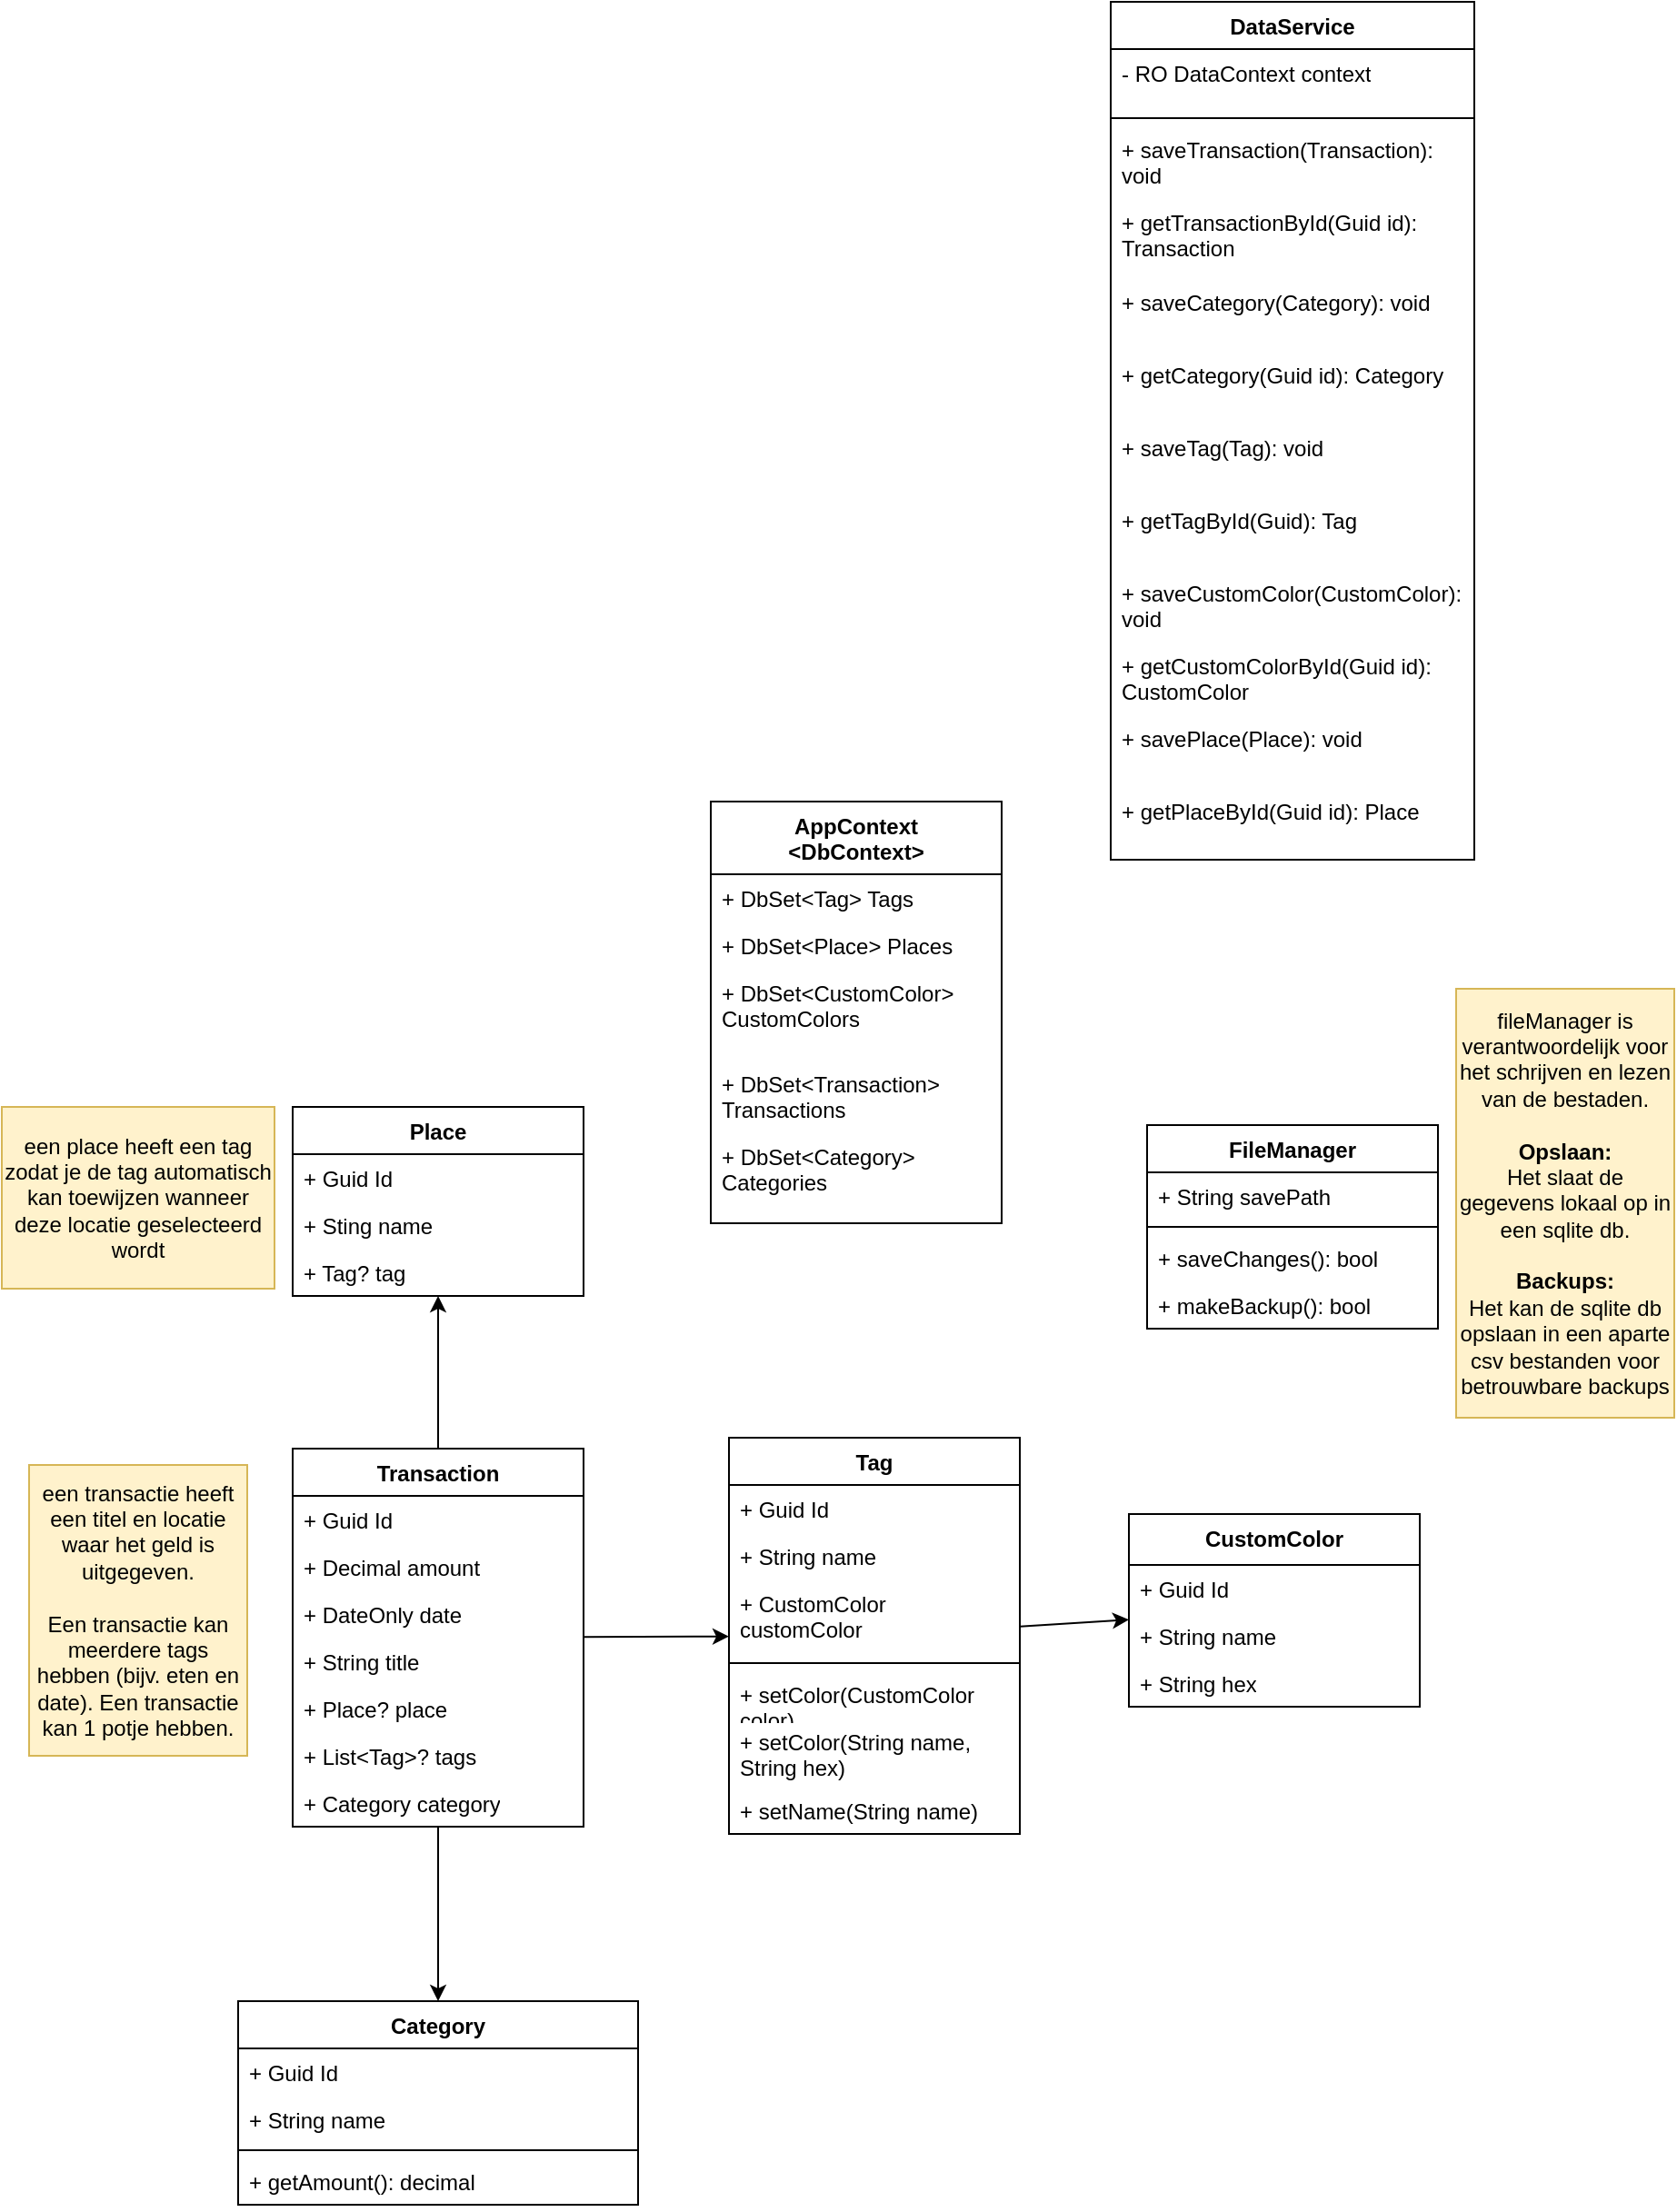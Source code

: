 <mxfile version="26.0.4">
  <diagram name="Pagina-1" id="6q9Ct5GJYTRPfvLkY-PJ">
    <mxGraphModel dx="1242" dy="1914" grid="1" gridSize="10" guides="1" tooltips="1" connect="1" arrows="1" fold="1" page="1" pageScale="1" pageWidth="827" pageHeight="1169" math="0" shadow="0">
      <root>
        <mxCell id="0" />
        <mxCell id="1" parent="0" />
        <mxCell id="L_b7BaTxaajNw3vjl_Nh-1" value="Category" style="swimlane;fontStyle=1;align=center;verticalAlign=top;childLayout=stackLayout;horizontal=1;startSize=26;horizontalStack=0;resizeParent=1;resizeParentMax=0;resizeLast=0;collapsible=1;marginBottom=0;whiteSpace=wrap;html=1;" parent="1" vertex="1">
          <mxGeometry x="-20" y="380" width="220" height="112" as="geometry" />
        </mxCell>
        <mxCell id="L_b7BaTxaajNw3vjl_Nh-2" value="+ Guid Id" style="text;strokeColor=none;fillColor=none;align=left;verticalAlign=top;spacingLeft=4;spacingRight=4;overflow=hidden;rotatable=0;points=[[0,0.5],[1,0.5]];portConstraint=eastwest;whiteSpace=wrap;html=1;" parent="L_b7BaTxaajNw3vjl_Nh-1" vertex="1">
          <mxGeometry y="26" width="220" height="26" as="geometry" />
        </mxCell>
        <mxCell id="L_b7BaTxaajNw3vjl_Nh-44" value="+ String name" style="text;strokeColor=none;fillColor=none;align=left;verticalAlign=top;spacingLeft=4;spacingRight=4;overflow=hidden;rotatable=0;points=[[0,0.5],[1,0.5]];portConstraint=eastwest;whiteSpace=wrap;html=1;" parent="L_b7BaTxaajNw3vjl_Nh-1" vertex="1">
          <mxGeometry y="52" width="220" height="26" as="geometry" />
        </mxCell>
        <mxCell id="L_b7BaTxaajNw3vjl_Nh-3" value="" style="line;strokeWidth=1;fillColor=none;align=left;verticalAlign=middle;spacingTop=-1;spacingLeft=3;spacingRight=3;rotatable=0;labelPosition=right;points=[];portConstraint=eastwest;strokeColor=inherit;" parent="L_b7BaTxaajNw3vjl_Nh-1" vertex="1">
          <mxGeometry y="78" width="220" height="8" as="geometry" />
        </mxCell>
        <mxCell id="L_b7BaTxaajNw3vjl_Nh-9" value="+ getAmount(): decimal" style="text;strokeColor=none;fillColor=none;align=left;verticalAlign=top;spacingLeft=4;spacingRight=4;overflow=hidden;rotatable=0;points=[[0,0.5],[1,0.5]];portConstraint=eastwest;whiteSpace=wrap;html=1;" parent="L_b7BaTxaajNw3vjl_Nh-1" vertex="1">
          <mxGeometry y="86" width="220" height="26" as="geometry" />
        </mxCell>
        <mxCell id="L_b7BaTxaajNw3vjl_Nh-5" value="Transaction" style="swimlane;fontStyle=1;align=center;verticalAlign=top;childLayout=stackLayout;horizontal=1;startSize=26;horizontalStack=0;resizeParent=1;resizeParentMax=0;resizeLast=0;collapsible=1;marginBottom=0;whiteSpace=wrap;html=1;" parent="1" vertex="1">
          <mxGeometry x="10" y="76" width="160" height="208" as="geometry" />
        </mxCell>
        <mxCell id="L_b7BaTxaajNw3vjl_Nh-46" value="+ Guid Id" style="text;strokeColor=none;fillColor=none;align=left;verticalAlign=top;spacingLeft=4;spacingRight=4;overflow=hidden;rotatable=0;points=[[0,0.5],[1,0.5]];portConstraint=eastwest;whiteSpace=wrap;html=1;" parent="L_b7BaTxaajNw3vjl_Nh-5" vertex="1">
          <mxGeometry y="26" width="160" height="26" as="geometry" />
        </mxCell>
        <mxCell id="L_b7BaTxaajNw3vjl_Nh-6" value="+ Decimal amount" style="text;strokeColor=none;fillColor=none;align=left;verticalAlign=top;spacingLeft=4;spacingRight=4;overflow=hidden;rotatable=0;points=[[0,0.5],[1,0.5]];portConstraint=eastwest;whiteSpace=wrap;html=1;" parent="L_b7BaTxaajNw3vjl_Nh-5" vertex="1">
          <mxGeometry y="52" width="160" height="26" as="geometry" />
        </mxCell>
        <mxCell id="L_b7BaTxaajNw3vjl_Nh-43" value="+ DateOnly date" style="text;strokeColor=none;fillColor=none;align=left;verticalAlign=top;spacingLeft=4;spacingRight=4;overflow=hidden;rotatable=0;points=[[0,0.5],[1,0.5]];portConstraint=eastwest;whiteSpace=wrap;html=1;" parent="L_b7BaTxaajNw3vjl_Nh-5" vertex="1">
          <mxGeometry y="78" width="160" height="26" as="geometry" />
        </mxCell>
        <mxCell id="L_b7BaTxaajNw3vjl_Nh-16" value="+ String title" style="text;strokeColor=none;fillColor=none;align=left;verticalAlign=top;spacingLeft=4;spacingRight=4;overflow=hidden;rotatable=0;points=[[0,0.5],[1,0.5]];portConstraint=eastwest;whiteSpace=wrap;html=1;" parent="L_b7BaTxaajNw3vjl_Nh-5" vertex="1">
          <mxGeometry y="104" width="160" height="26" as="geometry" />
        </mxCell>
        <mxCell id="L_b7BaTxaajNw3vjl_Nh-10" value="+ Place? place" style="text;strokeColor=none;fillColor=none;align=left;verticalAlign=top;spacingLeft=4;spacingRight=4;overflow=hidden;rotatable=0;points=[[0,0.5],[1,0.5]];portConstraint=eastwest;whiteSpace=wrap;html=1;" parent="L_b7BaTxaajNw3vjl_Nh-5" vertex="1">
          <mxGeometry y="130" width="160" height="26" as="geometry" />
        </mxCell>
        <mxCell id="L_b7BaTxaajNw3vjl_Nh-11" value="+ List&amp;lt;Tag&amp;gt;? tags" style="text;strokeColor=none;fillColor=none;align=left;verticalAlign=top;spacingLeft=4;spacingRight=4;overflow=hidden;rotatable=0;points=[[0,0.5],[1,0.5]];portConstraint=eastwest;whiteSpace=wrap;html=1;" parent="L_b7BaTxaajNw3vjl_Nh-5" vertex="1">
          <mxGeometry y="156" width="160" height="26" as="geometry" />
        </mxCell>
        <mxCell id="L_b7BaTxaajNw3vjl_Nh-49" value="+ Category category" style="text;strokeColor=none;fillColor=none;align=left;verticalAlign=top;spacingLeft=4;spacingRight=4;overflow=hidden;rotatable=0;points=[[0,0.5],[1,0.5]];portConstraint=eastwest;whiteSpace=wrap;html=1;" parent="L_b7BaTxaajNw3vjl_Nh-5" vertex="1">
          <mxGeometry y="182" width="160" height="26" as="geometry" />
        </mxCell>
        <mxCell id="L_b7BaTxaajNw3vjl_Nh-12" value="Tag" style="swimlane;fontStyle=1;align=center;verticalAlign=top;childLayout=stackLayout;horizontal=1;startSize=26;horizontalStack=0;resizeParent=1;resizeParentMax=0;resizeLast=0;collapsible=1;marginBottom=0;whiteSpace=wrap;html=1;" parent="1" vertex="1">
          <mxGeometry x="250" y="70" width="160" height="218" as="geometry" />
        </mxCell>
        <mxCell id="L_b7BaTxaajNw3vjl_Nh-47" value="+ Guid Id" style="text;strokeColor=none;fillColor=none;align=left;verticalAlign=top;spacingLeft=4;spacingRight=4;overflow=hidden;rotatable=0;points=[[0,0.5],[1,0.5]];portConstraint=eastwest;whiteSpace=wrap;html=1;" parent="L_b7BaTxaajNw3vjl_Nh-12" vertex="1">
          <mxGeometry y="26" width="160" height="26" as="geometry" />
        </mxCell>
        <mxCell id="L_b7BaTxaajNw3vjl_Nh-13" value="+ String name" style="text;strokeColor=none;fillColor=none;align=left;verticalAlign=top;spacingLeft=4;spacingRight=4;overflow=hidden;rotatable=0;points=[[0,0.5],[1,0.5]];portConstraint=eastwest;whiteSpace=wrap;html=1;" parent="L_b7BaTxaajNw3vjl_Nh-12" vertex="1">
          <mxGeometry y="52" width="160" height="26" as="geometry" />
        </mxCell>
        <mxCell id="L_b7BaTxaajNw3vjl_Nh-18" value="+ CustomColor customColor" style="text;strokeColor=none;fillColor=none;align=left;verticalAlign=top;spacingLeft=4;spacingRight=4;overflow=hidden;rotatable=0;points=[[0,0.5],[1,0.5]];portConstraint=eastwest;whiteSpace=wrap;html=1;" parent="L_b7BaTxaajNw3vjl_Nh-12" vertex="1">
          <mxGeometry y="78" width="160" height="42" as="geometry" />
        </mxCell>
        <mxCell id="L_b7BaTxaajNw3vjl_Nh-14" value="" style="line;strokeWidth=1;fillColor=none;align=left;verticalAlign=middle;spacingTop=-1;spacingLeft=3;spacingRight=3;rotatable=0;labelPosition=right;points=[];portConstraint=eastwest;strokeColor=inherit;" parent="L_b7BaTxaajNw3vjl_Nh-12" vertex="1">
          <mxGeometry y="120" width="160" height="8" as="geometry" />
        </mxCell>
        <mxCell id="L_b7BaTxaajNw3vjl_Nh-15" value="+ setColor(CustomColor color)" style="text;strokeColor=none;fillColor=none;align=left;verticalAlign=top;spacingLeft=4;spacingRight=4;overflow=hidden;rotatable=0;points=[[0,0.5],[1,0.5]];portConstraint=eastwest;whiteSpace=wrap;html=1;" parent="L_b7BaTxaajNw3vjl_Nh-12" vertex="1">
          <mxGeometry y="128" width="160" height="26" as="geometry" />
        </mxCell>
        <mxCell id="L_b7BaTxaajNw3vjl_Nh-25" value="+ setColor(String name, String hex)" style="text;strokeColor=none;fillColor=none;align=left;verticalAlign=top;spacingLeft=4;spacingRight=4;overflow=hidden;rotatable=0;points=[[0,0.5],[1,0.5]];portConstraint=eastwest;whiteSpace=wrap;html=1;" parent="L_b7BaTxaajNw3vjl_Nh-12" vertex="1">
          <mxGeometry y="154" width="160" height="38" as="geometry" />
        </mxCell>
        <mxCell id="L_b7BaTxaajNw3vjl_Nh-24" value="+ setName(String name)" style="text;strokeColor=none;fillColor=none;align=left;verticalAlign=top;spacingLeft=4;spacingRight=4;overflow=hidden;rotatable=0;points=[[0,0.5],[1,0.5]];portConstraint=eastwest;whiteSpace=wrap;html=1;" parent="L_b7BaTxaajNw3vjl_Nh-12" vertex="1">
          <mxGeometry y="192" width="160" height="26" as="geometry" />
        </mxCell>
        <mxCell id="L_b7BaTxaajNw3vjl_Nh-17" value="een transactie heeft een titel en locatie waar het geld is uitgegeven.&lt;div&gt;&lt;br&gt;&lt;/div&gt;&lt;div&gt;Een transactie kan meerdere tags hebben (bijv. eten en date). Een transactie kan 1 potje hebben.&lt;/div&gt;" style="rounded=0;whiteSpace=wrap;html=1;fillColor=#fff2cc;strokeColor=#d6b656;" parent="1" vertex="1">
          <mxGeometry x="-135" y="85" width="120" height="160" as="geometry" />
        </mxCell>
        <mxCell id="L_b7BaTxaajNw3vjl_Nh-19" value="&lt;span style=&quot;background-color: transparent; color: light-dark(rgb(0, 0, 0), rgb(255, 255, 255));&quot;&gt;CustomColor&lt;/span&gt;" style="swimlane;fontStyle=1;align=center;verticalAlign=top;childLayout=stackLayout;horizontal=1;startSize=28;horizontalStack=0;resizeParent=1;resizeParentMax=0;resizeLast=0;collapsible=1;marginBottom=0;whiteSpace=wrap;html=1;" parent="1" vertex="1">
          <mxGeometry x="470" y="112" width="160" height="106" as="geometry" />
        </mxCell>
        <mxCell id="L_b7BaTxaajNw3vjl_Nh-48" value="+ Guid Id" style="text;strokeColor=none;fillColor=none;align=left;verticalAlign=top;spacingLeft=4;spacingRight=4;overflow=hidden;rotatable=0;points=[[0,0.5],[1,0.5]];portConstraint=eastwest;whiteSpace=wrap;html=1;" parent="L_b7BaTxaajNw3vjl_Nh-19" vertex="1">
          <mxGeometry y="28" width="160" height="26" as="geometry" />
        </mxCell>
        <mxCell id="L_b7BaTxaajNw3vjl_Nh-20" value="+ String name" style="text;strokeColor=none;fillColor=none;align=left;verticalAlign=top;spacingLeft=4;spacingRight=4;overflow=hidden;rotatable=0;points=[[0,0.5],[1,0.5]];portConstraint=eastwest;whiteSpace=wrap;html=1;" parent="L_b7BaTxaajNw3vjl_Nh-19" vertex="1">
          <mxGeometry y="54" width="160" height="26" as="geometry" />
        </mxCell>
        <mxCell id="L_b7BaTxaajNw3vjl_Nh-21" value="+ String hex" style="text;strokeColor=none;fillColor=none;align=left;verticalAlign=top;spacingLeft=4;spacingRight=4;overflow=hidden;rotatable=0;points=[[0,0.5],[1,0.5]];portConstraint=eastwest;whiteSpace=wrap;html=1;" parent="L_b7BaTxaajNw3vjl_Nh-19" vertex="1">
          <mxGeometry y="80" width="160" height="26" as="geometry" />
        </mxCell>
        <mxCell id="L_b7BaTxaajNw3vjl_Nh-26" value="" style="endArrow=classic;html=1;rounded=0;" parent="1" source="L_b7BaTxaajNw3vjl_Nh-12" target="L_b7BaTxaajNw3vjl_Nh-19" edge="1">
          <mxGeometry width="50" height="50" relative="1" as="geometry">
            <mxPoint x="270" y="70.0" as="sourcePoint" />
            <mxPoint x="360" y="20" as="targetPoint" />
          </mxGeometry>
        </mxCell>
        <mxCell id="L_b7BaTxaajNw3vjl_Nh-27" value="" style="endArrow=classic;html=1;rounded=0;" parent="1" source="L_b7BaTxaajNw3vjl_Nh-5" target="L_b7BaTxaajNw3vjl_Nh-12" edge="1">
          <mxGeometry width="50" height="50" relative="1" as="geometry">
            <mxPoint x="-110" y="120.0" as="sourcePoint" />
            <mxPoint x="-60" y="70.0" as="targetPoint" />
          </mxGeometry>
        </mxCell>
        <mxCell id="L_b7BaTxaajNw3vjl_Nh-28" value="Place" style="swimlane;fontStyle=1;align=center;verticalAlign=top;childLayout=stackLayout;horizontal=1;startSize=26;horizontalStack=0;resizeParent=1;resizeParentMax=0;resizeLast=0;collapsible=1;marginBottom=0;whiteSpace=wrap;html=1;" parent="1" vertex="1">
          <mxGeometry x="10" y="-112" width="160" height="104" as="geometry" />
        </mxCell>
        <mxCell id="L_b7BaTxaajNw3vjl_Nh-45" value="+ Guid Id" style="text;strokeColor=none;fillColor=none;align=left;verticalAlign=top;spacingLeft=4;spacingRight=4;overflow=hidden;rotatable=0;points=[[0,0.5],[1,0.5]];portConstraint=eastwest;whiteSpace=wrap;html=1;" parent="L_b7BaTxaajNw3vjl_Nh-28" vertex="1">
          <mxGeometry y="26" width="160" height="26" as="geometry" />
        </mxCell>
        <mxCell id="L_b7BaTxaajNw3vjl_Nh-29" value="+ Sting name" style="text;strokeColor=none;fillColor=none;align=left;verticalAlign=top;spacingLeft=4;spacingRight=4;overflow=hidden;rotatable=0;points=[[0,0.5],[1,0.5]];portConstraint=eastwest;whiteSpace=wrap;html=1;" parent="L_b7BaTxaajNw3vjl_Nh-28" vertex="1">
          <mxGeometry y="52" width="160" height="26" as="geometry" />
        </mxCell>
        <mxCell id="L_b7BaTxaajNw3vjl_Nh-32" value="+ Tag? tag" style="text;strokeColor=none;fillColor=none;align=left;verticalAlign=top;spacingLeft=4;spacingRight=4;overflow=hidden;rotatable=0;points=[[0,0.5],[1,0.5]];portConstraint=eastwest;whiteSpace=wrap;html=1;" parent="L_b7BaTxaajNw3vjl_Nh-28" vertex="1">
          <mxGeometry y="78" width="160" height="26" as="geometry" />
        </mxCell>
        <mxCell id="L_b7BaTxaajNw3vjl_Nh-33" value="een place heeft een tag zodat je de tag automatisch kan toewijzen wanneer deze locatie geselecteerd wordt" style="rounded=0;whiteSpace=wrap;html=1;fillColor=#fff2cc;strokeColor=#d6b656;" parent="1" vertex="1">
          <mxGeometry x="-150" y="-112" width="150" height="100" as="geometry" />
        </mxCell>
        <mxCell id="L_b7BaTxaajNw3vjl_Nh-35" value="FileManager" style="swimlane;fontStyle=1;align=center;verticalAlign=top;childLayout=stackLayout;horizontal=1;startSize=26;horizontalStack=0;resizeParent=1;resizeParentMax=0;resizeLast=0;collapsible=1;marginBottom=0;whiteSpace=wrap;html=1;" parent="1" vertex="1">
          <mxGeometry x="480" y="-102" width="160" height="112" as="geometry" />
        </mxCell>
        <mxCell id="L_b7BaTxaajNw3vjl_Nh-36" value="+ String savePath" style="text;strokeColor=none;fillColor=none;align=left;verticalAlign=top;spacingLeft=4;spacingRight=4;overflow=hidden;rotatable=0;points=[[0,0.5],[1,0.5]];portConstraint=eastwest;whiteSpace=wrap;html=1;" parent="L_b7BaTxaajNw3vjl_Nh-35" vertex="1">
          <mxGeometry y="26" width="160" height="26" as="geometry" />
        </mxCell>
        <mxCell id="L_b7BaTxaajNw3vjl_Nh-38" value="" style="line;strokeWidth=1;fillColor=none;align=left;verticalAlign=middle;spacingTop=-1;spacingLeft=3;spacingRight=3;rotatable=0;labelPosition=right;points=[];portConstraint=eastwest;strokeColor=inherit;" parent="L_b7BaTxaajNw3vjl_Nh-35" vertex="1">
          <mxGeometry y="52" width="160" height="8" as="geometry" />
        </mxCell>
        <mxCell id="L_b7BaTxaajNw3vjl_Nh-39" value="+ saveChanges(): bool" style="text;strokeColor=none;fillColor=none;align=left;verticalAlign=top;spacingLeft=4;spacingRight=4;overflow=hidden;rotatable=0;points=[[0,0.5],[1,0.5]];portConstraint=eastwest;whiteSpace=wrap;html=1;" parent="L_b7BaTxaajNw3vjl_Nh-35" vertex="1">
          <mxGeometry y="60" width="160" height="26" as="geometry" />
        </mxCell>
        <mxCell id="L_b7BaTxaajNw3vjl_Nh-41" value="+ makeBackup(): bool" style="text;strokeColor=none;fillColor=none;align=left;verticalAlign=top;spacingLeft=4;spacingRight=4;overflow=hidden;rotatable=0;points=[[0,0.5],[1,0.5]];portConstraint=eastwest;whiteSpace=wrap;html=1;" parent="L_b7BaTxaajNw3vjl_Nh-35" vertex="1">
          <mxGeometry y="86" width="160" height="26" as="geometry" />
        </mxCell>
        <mxCell id="L_b7BaTxaajNw3vjl_Nh-40" value="fileManager is verantwoordelijk voor het schrijven en lezen van de bestaden.&lt;div&gt;&lt;br&gt;&lt;/div&gt;&lt;div&gt;&lt;b&gt;Opslaan:&lt;/b&gt;&lt;/div&gt;&lt;div&gt;Het slaat de gegevens lokaal op in een sqlite db.&lt;/div&gt;&lt;div&gt;&lt;br&gt;&lt;/div&gt;&lt;div&gt;&lt;b&gt;Backups:&lt;/b&gt;&lt;/div&gt;&lt;div&gt;Het kan de sqlite db opslaan in een aparte csv bestanden voor betrouwbare backups&lt;/div&gt;" style="rounded=0;whiteSpace=wrap;html=1;fillColor=#fff2cc;strokeColor=#d6b656;" parent="1" vertex="1">
          <mxGeometry x="650" y="-177" width="120" height="236" as="geometry" />
        </mxCell>
        <mxCell id="L_b7BaTxaajNw3vjl_Nh-42" value="" style="endArrow=classic;html=1;rounded=0;exitX=0.5;exitY=0;exitDx=0;exitDy=0;" parent="1" source="L_b7BaTxaajNw3vjl_Nh-5" target="L_b7BaTxaajNw3vjl_Nh-28" edge="1">
          <mxGeometry width="50" height="50" relative="1" as="geometry">
            <mxPoint x="10" y="-10.0" as="sourcePoint" />
            <mxPoint x="60" y="-60.0" as="targetPoint" />
          </mxGeometry>
        </mxCell>
        <mxCell id="L_b7BaTxaajNw3vjl_Nh-50" value="" style="endArrow=classic;html=1;rounded=0;" parent="1" source="L_b7BaTxaajNw3vjl_Nh-5" target="L_b7BaTxaajNw3vjl_Nh-1" edge="1">
          <mxGeometry width="50" height="50" relative="1" as="geometry">
            <mxPoint x="180" y="187" as="sourcePoint" />
            <mxPoint x="260" y="184" as="targetPoint" />
          </mxGeometry>
        </mxCell>
        <mxCell id="5AzXgrAlljaWgZERE3ZI-20" value="AppContext&lt;div&gt;&amp;lt;DbContext&amp;gt;&lt;/div&gt;" style="swimlane;fontStyle=1;align=center;verticalAlign=top;childLayout=stackLayout;horizontal=1;startSize=40;horizontalStack=0;resizeParent=1;resizeParentMax=0;resizeLast=0;collapsible=1;marginBottom=0;whiteSpace=wrap;html=1;" vertex="1" parent="1">
          <mxGeometry x="240" y="-280" width="160" height="232" as="geometry" />
        </mxCell>
        <mxCell id="5AzXgrAlljaWgZERE3ZI-9" value="+ DbSet&amp;lt;Tag&amp;gt; Tags&amp;nbsp;" style="text;strokeColor=none;fillColor=none;align=left;verticalAlign=top;spacingLeft=4;spacingRight=4;overflow=hidden;rotatable=0;points=[[0,0.5],[1,0.5]];portConstraint=eastwest;whiteSpace=wrap;html=1;" vertex="1" parent="5AzXgrAlljaWgZERE3ZI-20">
          <mxGeometry y="40" width="160" height="26" as="geometry" />
        </mxCell>
        <mxCell id="5AzXgrAlljaWgZERE3ZI-2" value="+ DbSet&amp;lt;Place&amp;gt; Places" style="text;strokeColor=none;fillColor=none;align=left;verticalAlign=top;spacingLeft=4;spacingRight=4;overflow=hidden;rotatable=0;points=[[0,0.5],[1,0.5]];portConstraint=eastwest;whiteSpace=wrap;html=1;" vertex="1" parent="5AzXgrAlljaWgZERE3ZI-20">
          <mxGeometry y="66" width="160" height="26" as="geometry" />
        </mxCell>
        <mxCell id="5AzXgrAlljaWgZERE3ZI-12" value="+ DbSet&amp;lt;CustomColor&amp;gt; CustomColors&amp;nbsp;" style="text;strokeColor=none;fillColor=none;align=left;verticalAlign=top;spacingLeft=4;spacingRight=4;overflow=hidden;rotatable=0;points=[[0,0.5],[1,0.5]];portConstraint=eastwest;whiteSpace=wrap;html=1;" vertex="1" parent="5AzXgrAlljaWgZERE3ZI-20">
          <mxGeometry y="92" width="160" height="50" as="geometry" />
        </mxCell>
        <mxCell id="5AzXgrAlljaWgZERE3ZI-7" value="+ DbSet&amp;lt;Transaction&amp;gt; Transactions&amp;nbsp;" style="text;strokeColor=none;fillColor=none;align=left;verticalAlign=top;spacingLeft=4;spacingRight=4;overflow=hidden;rotatable=0;points=[[0,0.5],[1,0.5]];portConstraint=eastwest;whiteSpace=wrap;html=1;" vertex="1" parent="5AzXgrAlljaWgZERE3ZI-20">
          <mxGeometry y="142" width="160" height="40" as="geometry" />
        </mxCell>
        <mxCell id="5AzXgrAlljaWgZERE3ZI-16" value="+ DbSet&amp;lt;Category&amp;gt; Categories&amp;nbsp;" style="text;strokeColor=none;fillColor=none;align=left;verticalAlign=top;spacingLeft=4;spacingRight=4;overflow=hidden;rotatable=0;points=[[0,0.5],[1,0.5]];portConstraint=eastwest;whiteSpace=wrap;html=1;" vertex="1" parent="5AzXgrAlljaWgZERE3ZI-20">
          <mxGeometry y="182" width="160" height="50" as="geometry" />
        </mxCell>
        <mxCell id="5AzXgrAlljaWgZERE3ZI-22" value="DataService" style="swimlane;fontStyle=1;align=center;verticalAlign=top;childLayout=stackLayout;horizontal=1;startSize=26;horizontalStack=0;resizeParent=1;resizeParentMax=0;resizeLast=0;collapsible=1;marginBottom=0;whiteSpace=wrap;html=1;" vertex="1" parent="1">
          <mxGeometry x="460" y="-720" width="200" height="472" as="geometry" />
        </mxCell>
        <mxCell id="5AzXgrAlljaWgZERE3ZI-23" value="- RO DataContext context" style="text;strokeColor=none;fillColor=none;align=left;verticalAlign=top;spacingLeft=4;spacingRight=4;overflow=hidden;rotatable=0;points=[[0,0.5],[1,0.5]];portConstraint=eastwest;whiteSpace=wrap;html=1;" vertex="1" parent="5AzXgrAlljaWgZERE3ZI-22">
          <mxGeometry y="26" width="200" height="34" as="geometry" />
        </mxCell>
        <mxCell id="5AzXgrAlljaWgZERE3ZI-30" value="" style="line;strokeWidth=1;fillColor=none;align=left;verticalAlign=middle;spacingTop=-1;spacingLeft=3;spacingRight=3;rotatable=0;labelPosition=right;points=[];portConstraint=eastwest;strokeColor=inherit;" vertex="1" parent="5AzXgrAlljaWgZERE3ZI-22">
          <mxGeometry y="60" width="200" height="8" as="geometry" />
        </mxCell>
        <mxCell id="5AzXgrAlljaWgZERE3ZI-24" value="+ saveTransaction(Transaction): void" style="text;strokeColor=none;fillColor=none;align=left;verticalAlign=top;spacingLeft=4;spacingRight=4;overflow=hidden;rotatable=0;points=[[0,0.5],[1,0.5]];portConstraint=eastwest;whiteSpace=wrap;html=1;" vertex="1" parent="5AzXgrAlljaWgZERE3ZI-22">
          <mxGeometry y="68" width="200" height="40" as="geometry" />
        </mxCell>
        <mxCell id="5AzXgrAlljaWgZERE3ZI-31" value="+ getTransactionById(Guid id): Transaction" style="text;strokeColor=none;fillColor=none;align=left;verticalAlign=top;spacingLeft=4;spacingRight=4;overflow=hidden;rotatable=0;points=[[0,0.5],[1,0.5]];portConstraint=eastwest;whiteSpace=wrap;html=1;" vertex="1" parent="5AzXgrAlljaWgZERE3ZI-22">
          <mxGeometry y="108" width="200" height="44" as="geometry" />
        </mxCell>
        <mxCell id="5AzXgrAlljaWgZERE3ZI-25" value="+ saveCategory(Category): void" style="text;strokeColor=none;fillColor=none;align=left;verticalAlign=top;spacingLeft=4;spacingRight=4;overflow=hidden;rotatable=0;points=[[0,0.5],[1,0.5]];portConstraint=eastwest;whiteSpace=wrap;html=1;" vertex="1" parent="5AzXgrAlljaWgZERE3ZI-22">
          <mxGeometry y="152" width="200" height="40" as="geometry" />
        </mxCell>
        <mxCell id="5AzXgrAlljaWgZERE3ZI-32" value="+ getCategory(Guid id): Category" style="text;strokeColor=none;fillColor=none;align=left;verticalAlign=top;spacingLeft=4;spacingRight=4;overflow=hidden;rotatable=0;points=[[0,0.5],[1,0.5]];portConstraint=eastwest;whiteSpace=wrap;html=1;" vertex="1" parent="5AzXgrAlljaWgZERE3ZI-22">
          <mxGeometry y="192" width="200" height="40" as="geometry" />
        </mxCell>
        <mxCell id="5AzXgrAlljaWgZERE3ZI-26" value="+ saveTag(Tag): void" style="text;strokeColor=none;fillColor=none;align=left;verticalAlign=top;spacingLeft=4;spacingRight=4;overflow=hidden;rotatable=0;points=[[0,0.5],[1,0.5]];portConstraint=eastwest;whiteSpace=wrap;html=1;" vertex="1" parent="5AzXgrAlljaWgZERE3ZI-22">
          <mxGeometry y="232" width="200" height="40" as="geometry" />
        </mxCell>
        <mxCell id="5AzXgrAlljaWgZERE3ZI-33" value="+ getTagById(Guid): Tag" style="text;strokeColor=none;fillColor=none;align=left;verticalAlign=top;spacingLeft=4;spacingRight=4;overflow=hidden;rotatable=0;points=[[0,0.5],[1,0.5]];portConstraint=eastwest;whiteSpace=wrap;html=1;" vertex="1" parent="5AzXgrAlljaWgZERE3ZI-22">
          <mxGeometry y="272" width="200" height="40" as="geometry" />
        </mxCell>
        <mxCell id="5AzXgrAlljaWgZERE3ZI-27" value="+ saveCustomColor(CustomColor): void" style="text;strokeColor=none;fillColor=none;align=left;verticalAlign=top;spacingLeft=4;spacingRight=4;overflow=hidden;rotatable=0;points=[[0,0.5],[1,0.5]];portConstraint=eastwest;whiteSpace=wrap;html=1;" vertex="1" parent="5AzXgrAlljaWgZERE3ZI-22">
          <mxGeometry y="312" width="200" height="40" as="geometry" />
        </mxCell>
        <mxCell id="5AzXgrAlljaWgZERE3ZI-34" value="+ getCustomColorById(Guid id): CustomColor" style="text;strokeColor=none;fillColor=none;align=left;verticalAlign=top;spacingLeft=4;spacingRight=4;overflow=hidden;rotatable=0;points=[[0,0.5],[1,0.5]];portConstraint=eastwest;whiteSpace=wrap;html=1;" vertex="1" parent="5AzXgrAlljaWgZERE3ZI-22">
          <mxGeometry y="352" width="200" height="40" as="geometry" />
        </mxCell>
        <mxCell id="5AzXgrAlljaWgZERE3ZI-28" value="+ savePlace(Place): void" style="text;strokeColor=none;fillColor=none;align=left;verticalAlign=top;spacingLeft=4;spacingRight=4;overflow=hidden;rotatable=0;points=[[0,0.5],[1,0.5]];portConstraint=eastwest;whiteSpace=wrap;html=1;" vertex="1" parent="5AzXgrAlljaWgZERE3ZI-22">
          <mxGeometry y="392" width="200" height="40" as="geometry" />
        </mxCell>
        <mxCell id="5AzXgrAlljaWgZERE3ZI-35" value="+ getPlaceById(Guid id): Place" style="text;strokeColor=none;fillColor=none;align=left;verticalAlign=top;spacingLeft=4;spacingRight=4;overflow=hidden;rotatable=0;points=[[0,0.5],[1,0.5]];portConstraint=eastwest;whiteSpace=wrap;html=1;" vertex="1" parent="5AzXgrAlljaWgZERE3ZI-22">
          <mxGeometry y="432" width="200" height="40" as="geometry" />
        </mxCell>
      </root>
    </mxGraphModel>
  </diagram>
</mxfile>

